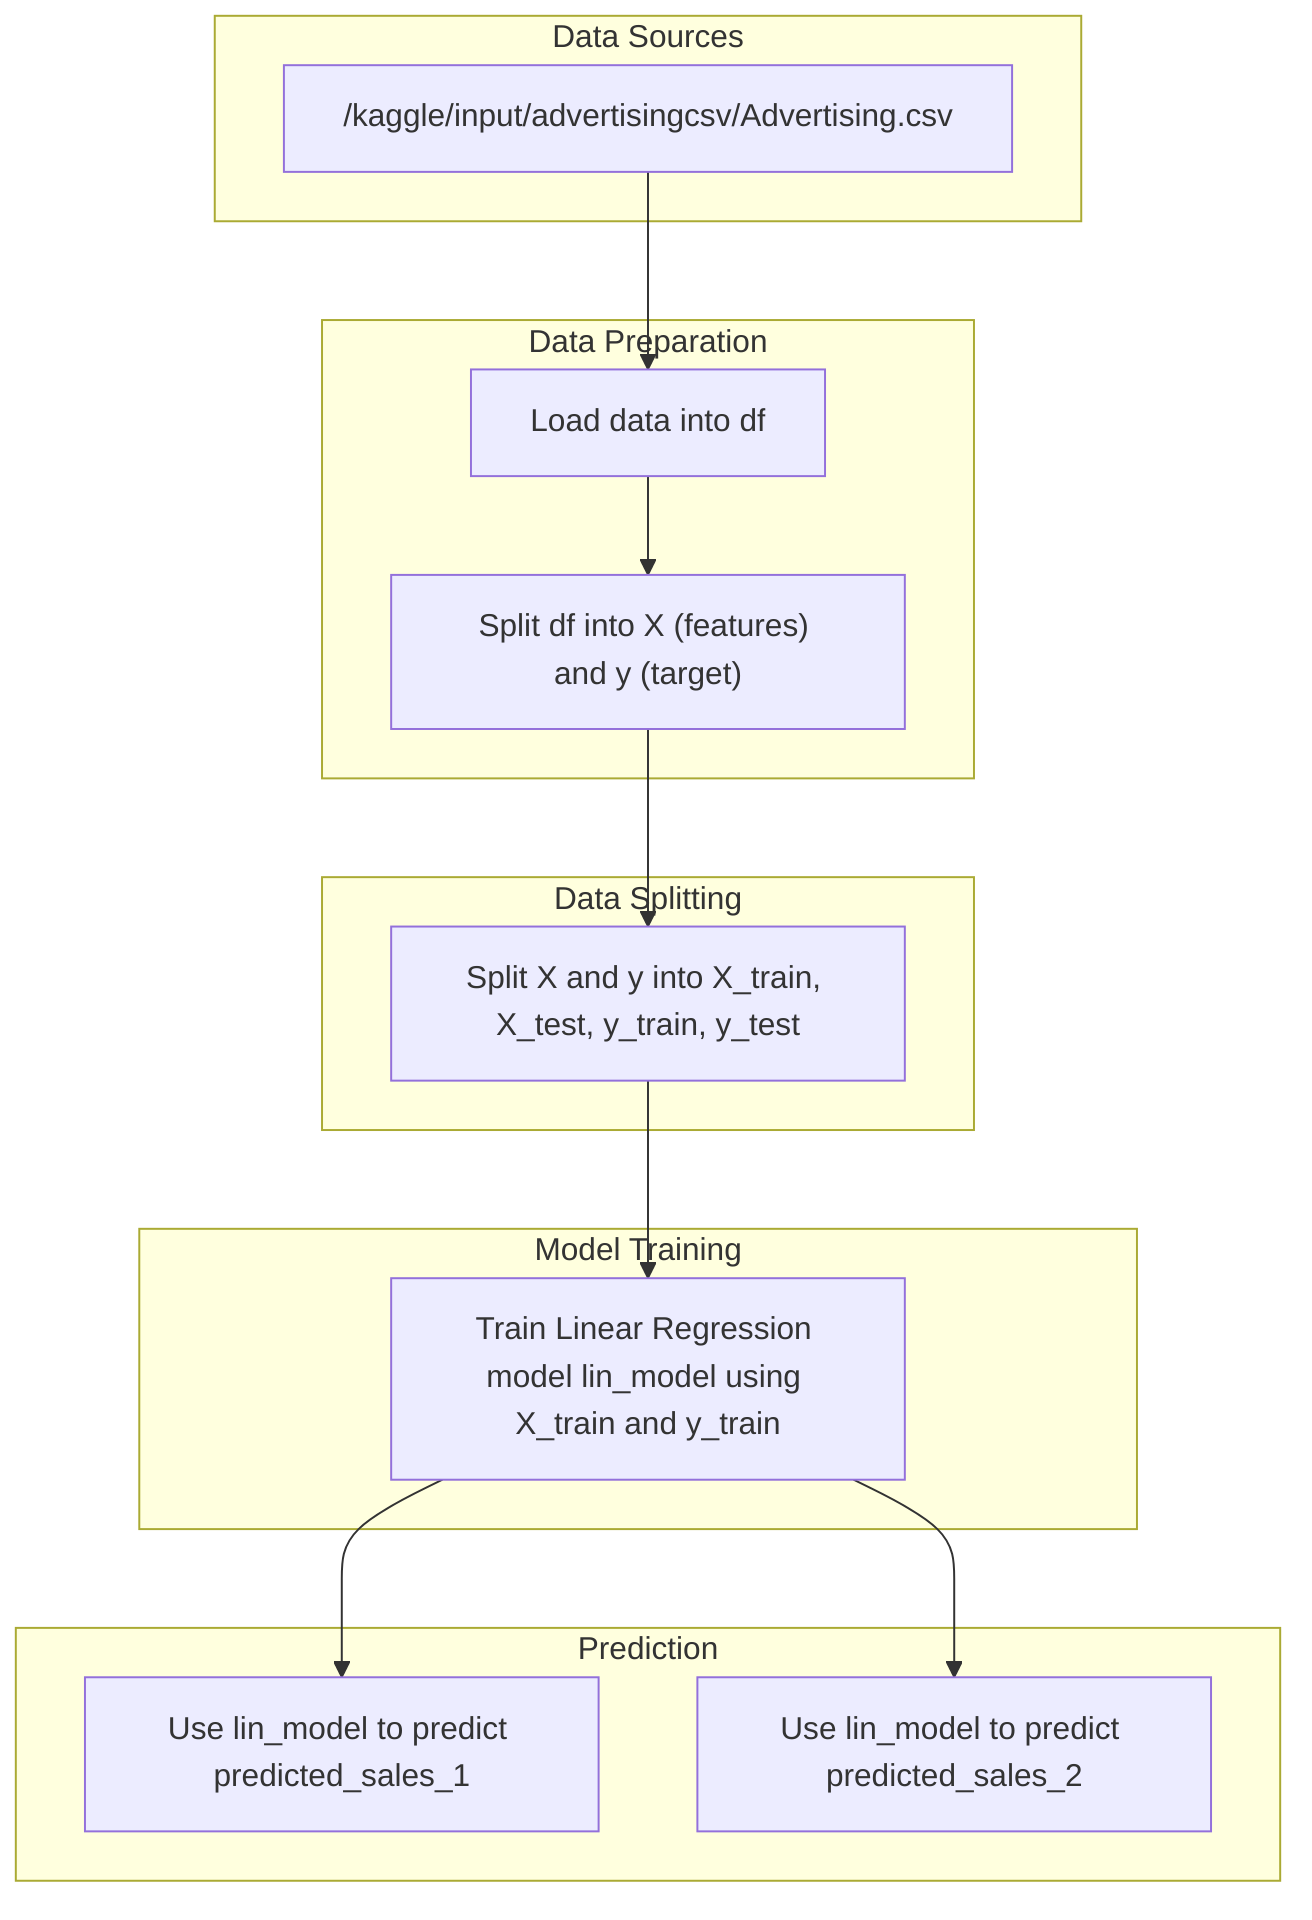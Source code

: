 graph TD
    subgraph "Data Sources"
        A["/kaggle/input/advertisingcsv/Advertising.csv"]
    end
    
    subgraph "Data Preparation"
        B["Load data into df"]
        C["Split df into X (features) and y (target)"]
    end
    
    subgraph "Data Splitting"
        D["Split X and y into X_train, X_test, y_train, y_test"]
    end

    subgraph "Model Training"
        E["Train Linear Regression model lin_model using X_train and y_train"]
    end
    
    subgraph "Prediction"
        F["Use lin_model to predict predicted_sales_1"]
        G["Use lin_model to predict predicted_sales_2"]
    end

    A --> B
    B --> C
    C --> D
    D --> E
    E --> F
    E --> G